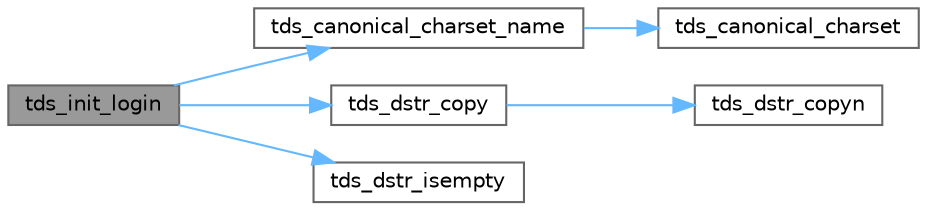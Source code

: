 digraph "tds_init_login"
{
 // LATEX_PDF_SIZE
  bgcolor="transparent";
  edge [fontname=Helvetica,fontsize=10,labelfontname=Helvetica,labelfontsize=10];
  node [fontname=Helvetica,fontsize=10,shape=box,height=0.2,width=0.4];
  rankdir="LR";
  Node1 [id="Node000001",label="tds_init_login",height=0.2,width=0.4,color="gray40", fillcolor="grey60", style="filled", fontcolor="black",tooltip="Initialize login structure with locale information and other stuff for connection."];
  Node1 -> Node2 [id="edge1_Node000001_Node000002",color="steelblue1",style="solid",tooltip=" "];
  Node2 [id="Node000002",label="tds_canonical_charset_name",height=0.2,width=0.4,color="grey40", fillcolor="white", style="filled",URL="$a00588.html#ga22c61ca41f64c7fe368659ed1eebdb56",tooltip="Determine canonical iconv character set name."];
  Node2 -> Node3 [id="edge2_Node000002_Node000003",color="steelblue1",style="solid",tooltip=" "];
  Node3 [id="Node000003",label="tds_canonical_charset",height=0.2,width=0.4,color="grey40", fillcolor="white", style="filled",URL="$a00588.html#gac01180352db7052e786463e3b07a8a9e",tooltip="Determine canonical iconv character set."];
  Node1 -> Node4 [id="edge3_Node000001_Node000004",color="steelblue1",style="solid",tooltip=" "];
  Node4 [id="Node000004",label="tds_dstr_copy",height=0.2,width=0.4,color="grey40", fillcolor="white", style="filled",URL="$a00593.html#gad96366d9fa93bfc283cef1299fbe97ab",tooltip="copy a string from another"];
  Node4 -> Node5 [id="edge4_Node000004_Node000005",color="steelblue1",style="solid",tooltip=" "];
  Node5 [id="Node000005",label="tds_dstr_copyn",height=0.2,width=0.4,color="grey40", fillcolor="white", style="filled",URL="$a00593.html#ga656718f240d7403f986ae887d84a6ca1",tooltip="Set string to a given buffer of characters."];
  Node1 -> Node6 [id="edge5_Node000001_Node000006",color="steelblue1",style="solid",tooltip=" "];
  Node6 [id="Node000006",label="tds_dstr_isempty",height=0.2,width=0.4,color="grey40", fillcolor="white", style="filled",URL="$a00593.html#ga197c6af67f2e7469d06c2aa055917b1e",tooltip="test if string is empty"];
}
